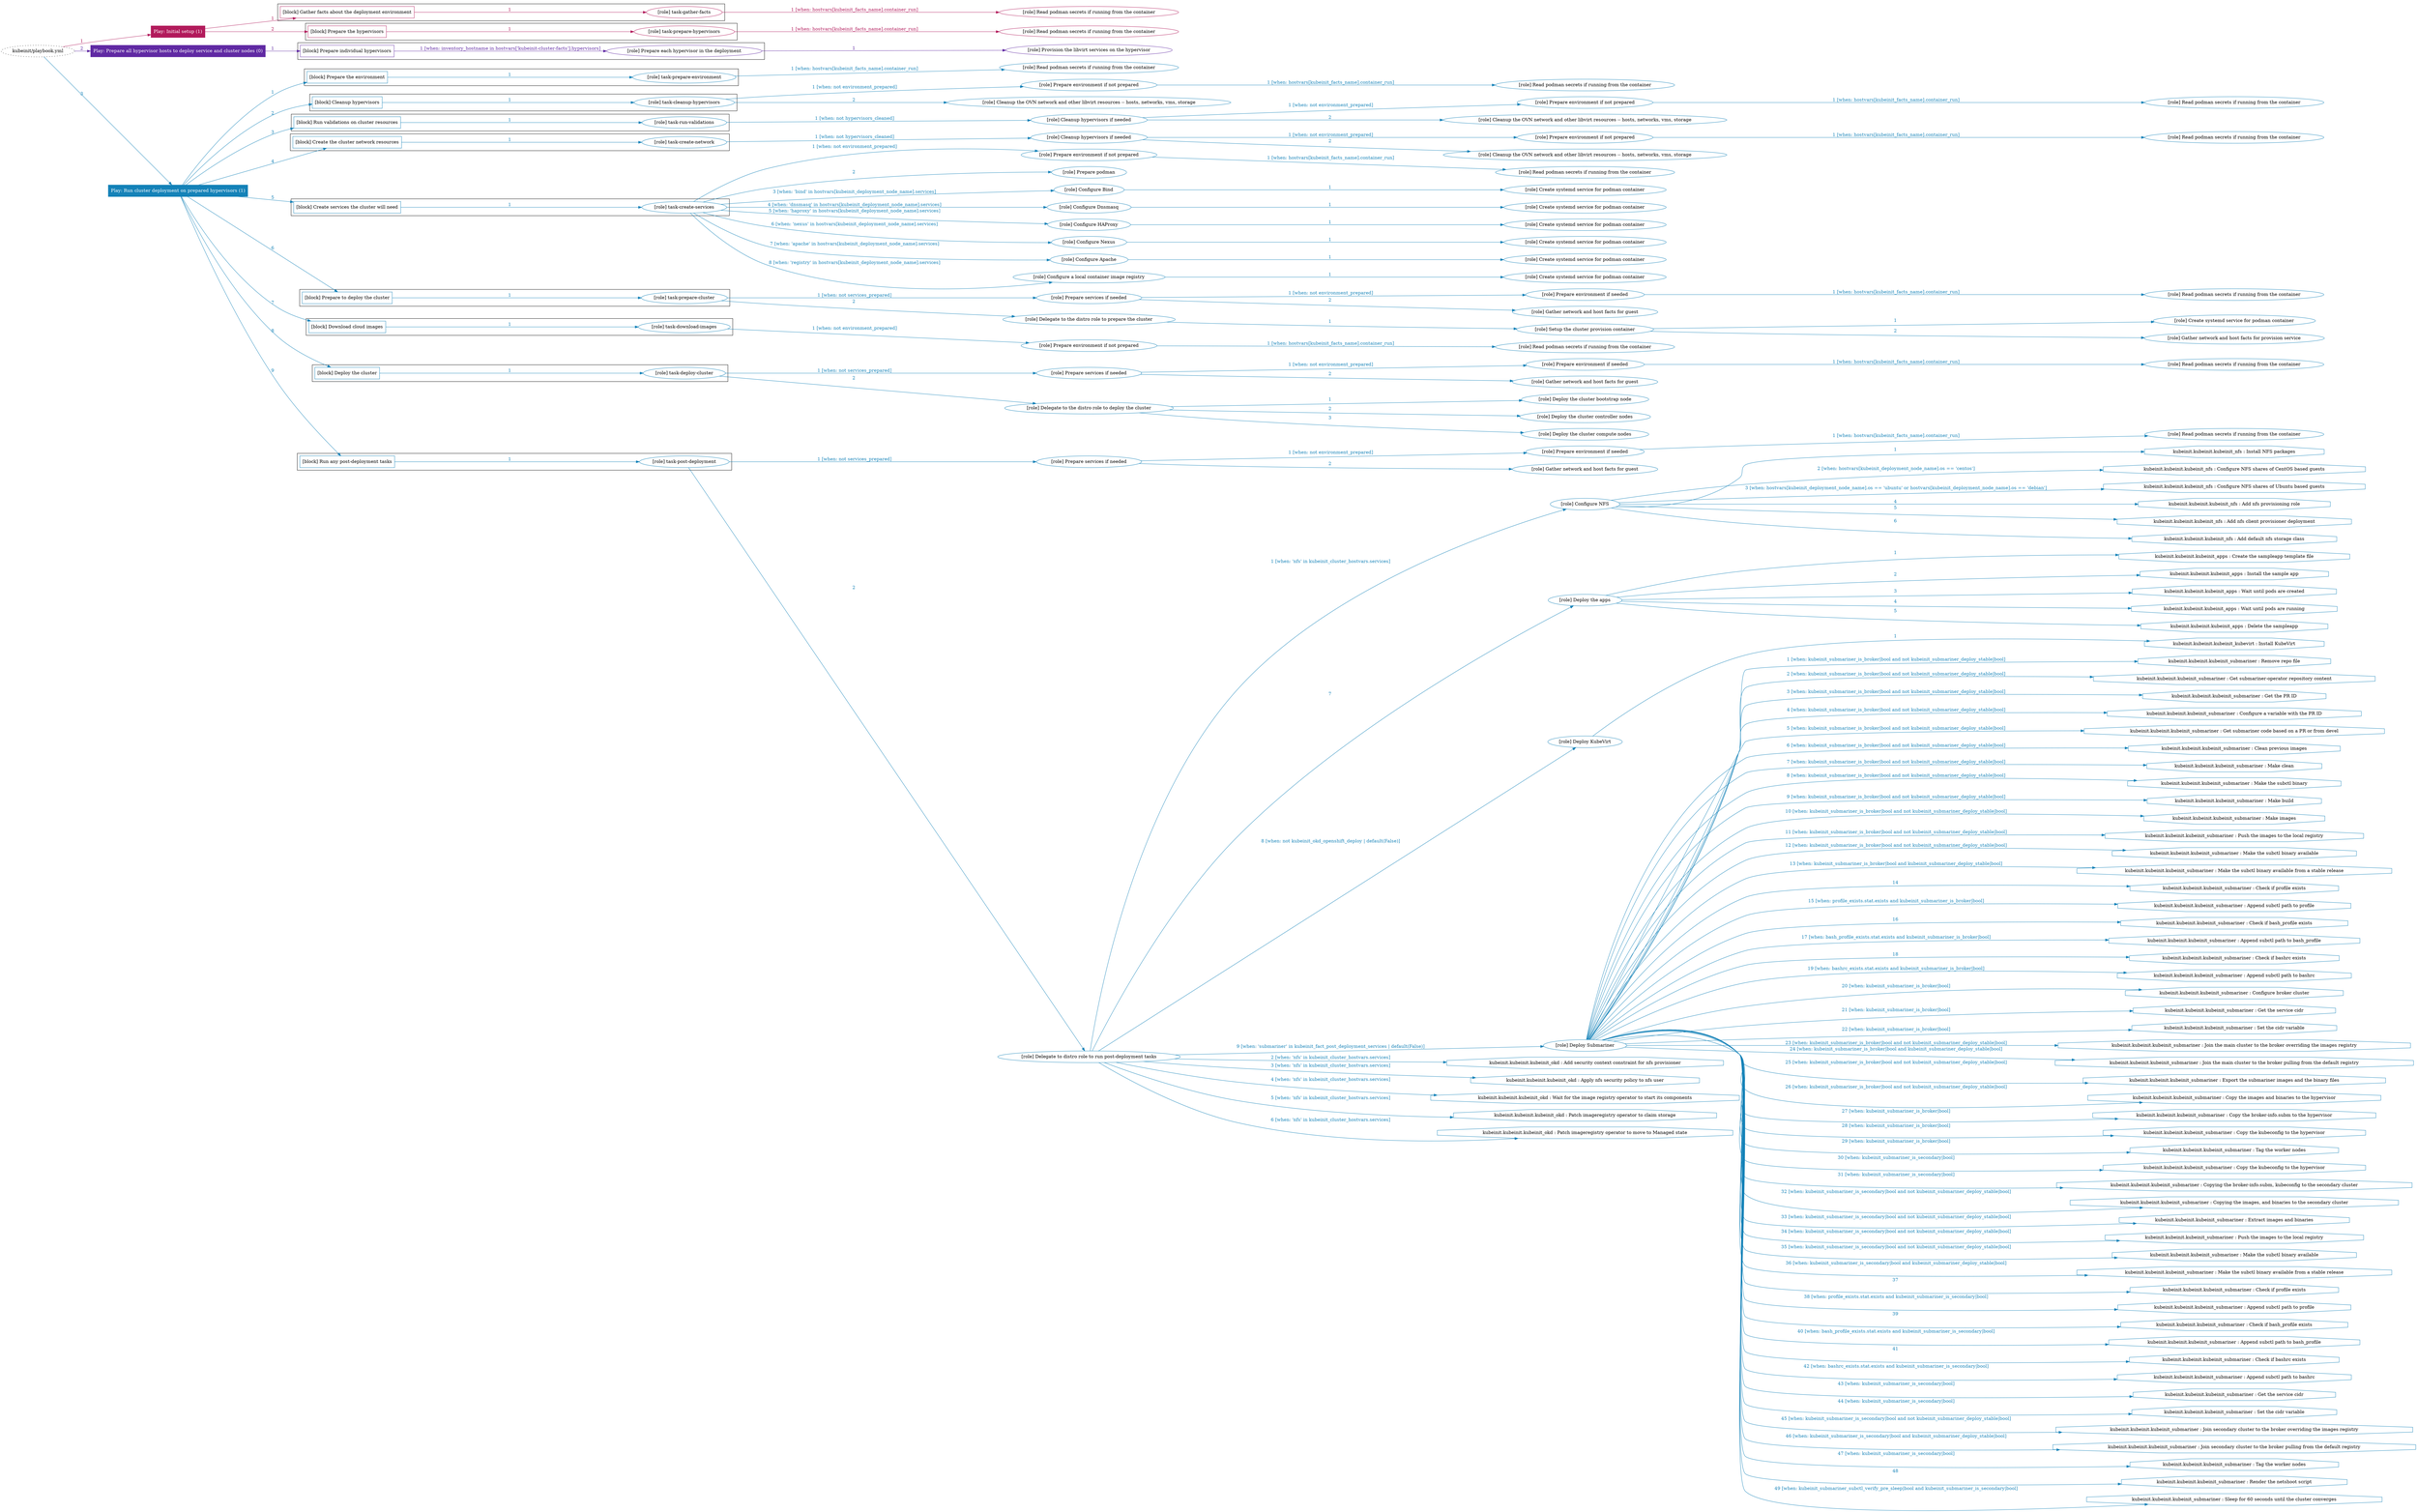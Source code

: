 digraph {
	graph [concentrate=true ordering=in rankdir=LR ratio=fill]
	edge [esep=5 sep=10]
	"kubeinit/playbook.yml" [id=root_node style=dotted]
	play_6acd4c2f [label="Play: Initial setup (1)" color="#b21a5b" fontcolor="#ffffff" id=play_6acd4c2f shape=box style=filled tooltip=localhost]
	"kubeinit/playbook.yml" -> play_6acd4c2f [label="1 " color="#b21a5b" fontcolor="#b21a5b" id=edge_332fa3fa labeltooltip="1 " tooltip="1 "]
	subgraph "Read podman secrets if running from the container" {
		role_29b5d62b [label="[role] Read podman secrets if running from the container" color="#b21a5b" id=role_29b5d62b tooltip="Read podman secrets if running from the container"]
	}
	subgraph "task-gather-facts" {
		role_e5f57117 [label="[role] task-gather-facts" color="#b21a5b" id=role_e5f57117 tooltip="task-gather-facts"]
		role_e5f57117 -> role_29b5d62b [label="1 [when: hostvars[kubeinit_facts_name].container_run]" color="#b21a5b" fontcolor="#b21a5b" id=edge_c0961891 labeltooltip="1 [when: hostvars[kubeinit_facts_name].container_run]" tooltip="1 [when: hostvars[kubeinit_facts_name].container_run]"]
	}
	subgraph "Read podman secrets if running from the container" {
		role_dcd072b0 [label="[role] Read podman secrets if running from the container" color="#b21a5b" id=role_dcd072b0 tooltip="Read podman secrets if running from the container"]
	}
	subgraph "task-prepare-hypervisors" {
		role_20ecd5fc [label="[role] task-prepare-hypervisors" color="#b21a5b" id=role_20ecd5fc tooltip="task-prepare-hypervisors"]
		role_20ecd5fc -> role_dcd072b0 [label="1 [when: hostvars[kubeinit_facts_name].container_run]" color="#b21a5b" fontcolor="#b21a5b" id=edge_781f6fe1 labeltooltip="1 [when: hostvars[kubeinit_facts_name].container_run]" tooltip="1 [when: hostvars[kubeinit_facts_name].container_run]"]
	}
	subgraph "Play: Initial setup (1)" {
		play_6acd4c2f -> block_38d5e3a2 [label=1 color="#b21a5b" fontcolor="#b21a5b" id=edge_fb046fca labeltooltip=1 tooltip=1]
		subgraph cluster_block_38d5e3a2 {
			block_38d5e3a2 [label="[block] Gather facts about the deployment environment" color="#b21a5b" id=block_38d5e3a2 labeltooltip="Gather facts about the deployment environment" shape=box tooltip="Gather facts about the deployment environment"]
			block_38d5e3a2 -> role_e5f57117 [label="1 " color="#b21a5b" fontcolor="#b21a5b" id=edge_a6a2895a labeltooltip="1 " tooltip="1 "]
		}
		play_6acd4c2f -> block_a8fda032 [label=2 color="#b21a5b" fontcolor="#b21a5b" id=edge_73347ed1 labeltooltip=2 tooltip=2]
		subgraph cluster_block_a8fda032 {
			block_a8fda032 [label="[block] Prepare the hypervisors" color="#b21a5b" id=block_a8fda032 labeltooltip="Prepare the hypervisors" shape=box tooltip="Prepare the hypervisors"]
			block_a8fda032 -> role_20ecd5fc [label="1 " color="#b21a5b" fontcolor="#b21a5b" id=edge_4d5b3ac2 labeltooltip="1 " tooltip="1 "]
		}
	}
	play_e0229aa3 [label="Play: Prepare all hypervisor hosts to deploy service and cluster nodes (0)" color="#6029a3" fontcolor="#ffffff" id=play_e0229aa3 shape=box style=filled tooltip="Play: Prepare all hypervisor hosts to deploy service and cluster nodes (0)"]
	"kubeinit/playbook.yml" -> play_e0229aa3 [label="2 " color="#6029a3" fontcolor="#6029a3" id=edge_c5d969ff labeltooltip="2 " tooltip="2 "]
	subgraph "Provision the libvirt services on the hypervisor" {
		role_cec8f049 [label="[role] Provision the libvirt services on the hypervisor" color="#6029a3" id=role_cec8f049 tooltip="Provision the libvirt services on the hypervisor"]
	}
	subgraph "Prepare each hypervisor in the deployment" {
		role_1d0ae38b [label="[role] Prepare each hypervisor in the deployment" color="#6029a3" id=role_1d0ae38b tooltip="Prepare each hypervisor in the deployment"]
		role_1d0ae38b -> role_cec8f049 [label="1 " color="#6029a3" fontcolor="#6029a3" id=edge_e8b05a55 labeltooltip="1 " tooltip="1 "]
	}
	subgraph "Play: Prepare all hypervisor hosts to deploy service and cluster nodes (0)" {
		play_e0229aa3 -> block_38860e14 [label=1 color="#6029a3" fontcolor="#6029a3" id=edge_ad0fc380 labeltooltip=1 tooltip=1]
		subgraph cluster_block_38860e14 {
			block_38860e14 [label="[block] Prepare individual hypervisors" color="#6029a3" id=block_38860e14 labeltooltip="Prepare individual hypervisors" shape=box tooltip="Prepare individual hypervisors"]
			block_38860e14 -> role_1d0ae38b [label="1 [when: inventory_hostname in hostvars['kubeinit-cluster-facts'].hypervisors]" color="#6029a3" fontcolor="#6029a3" id=edge_b354c0c8 labeltooltip="1 [when: inventory_hostname in hostvars['kubeinit-cluster-facts'].hypervisors]" tooltip="1 [when: inventory_hostname in hostvars['kubeinit-cluster-facts'].hypervisors]"]
		}
	}
	play_0c858d7d [label="Play: Run cluster deployment on prepared hypervisors (1)" color="#1482b8" fontcolor="#ffffff" id=play_0c858d7d shape=box style=filled tooltip=localhost]
	"kubeinit/playbook.yml" -> play_0c858d7d [label="3 " color="#1482b8" fontcolor="#1482b8" id=edge_7c5bd713 labeltooltip="3 " tooltip="3 "]
	subgraph "Read podman secrets if running from the container" {
		role_76e37478 [label="[role] Read podman secrets if running from the container" color="#1482b8" id=role_76e37478 tooltip="Read podman secrets if running from the container"]
	}
	subgraph "task-prepare-environment" {
		role_b879215e [label="[role] task-prepare-environment" color="#1482b8" id=role_b879215e tooltip="task-prepare-environment"]
		role_b879215e -> role_76e37478 [label="1 [when: hostvars[kubeinit_facts_name].container_run]" color="#1482b8" fontcolor="#1482b8" id=edge_6b7f017d labeltooltip="1 [when: hostvars[kubeinit_facts_name].container_run]" tooltip="1 [when: hostvars[kubeinit_facts_name].container_run]"]
	}
	subgraph "Read podman secrets if running from the container" {
		role_a238d142 [label="[role] Read podman secrets if running from the container" color="#1482b8" id=role_a238d142 tooltip="Read podman secrets if running from the container"]
	}
	subgraph "Prepare environment if not prepared" {
		role_042030a5 [label="[role] Prepare environment if not prepared" color="#1482b8" id=role_042030a5 tooltip="Prepare environment if not prepared"]
		role_042030a5 -> role_a238d142 [label="1 [when: hostvars[kubeinit_facts_name].container_run]" color="#1482b8" fontcolor="#1482b8" id=edge_e34f6c9a labeltooltip="1 [when: hostvars[kubeinit_facts_name].container_run]" tooltip="1 [when: hostvars[kubeinit_facts_name].container_run]"]
	}
	subgraph "Cleanup the OVN network and other libvirt resources -- hosts, networks, vms, storage" {
		role_b458d977 [label="[role] Cleanup the OVN network and other libvirt resources -- hosts, networks, vms, storage" color="#1482b8" id=role_b458d977 tooltip="Cleanup the OVN network and other libvirt resources -- hosts, networks, vms, storage"]
	}
	subgraph "task-cleanup-hypervisors" {
		role_173a6ba1 [label="[role] task-cleanup-hypervisors" color="#1482b8" id=role_173a6ba1 tooltip="task-cleanup-hypervisors"]
		role_173a6ba1 -> role_042030a5 [label="1 [when: not environment_prepared]" color="#1482b8" fontcolor="#1482b8" id=edge_3317cf8e labeltooltip="1 [when: not environment_prepared]" tooltip="1 [when: not environment_prepared]"]
		role_173a6ba1 -> role_b458d977 [label="2 " color="#1482b8" fontcolor="#1482b8" id=edge_cd1d8429 labeltooltip="2 " tooltip="2 "]
	}
	subgraph "Read podman secrets if running from the container" {
		role_5f04d6a3 [label="[role] Read podman secrets if running from the container" color="#1482b8" id=role_5f04d6a3 tooltip="Read podman secrets if running from the container"]
	}
	subgraph "Prepare environment if not prepared" {
		role_a4ef895c [label="[role] Prepare environment if not prepared" color="#1482b8" id=role_a4ef895c tooltip="Prepare environment if not prepared"]
		role_a4ef895c -> role_5f04d6a3 [label="1 [when: hostvars[kubeinit_facts_name].container_run]" color="#1482b8" fontcolor="#1482b8" id=edge_0db59d86 labeltooltip="1 [when: hostvars[kubeinit_facts_name].container_run]" tooltip="1 [when: hostvars[kubeinit_facts_name].container_run]"]
	}
	subgraph "Cleanup the OVN network and other libvirt resources -- hosts, networks, vms, storage" {
		role_787d12b8 [label="[role] Cleanup the OVN network and other libvirt resources -- hosts, networks, vms, storage" color="#1482b8" id=role_787d12b8 tooltip="Cleanup the OVN network and other libvirt resources -- hosts, networks, vms, storage"]
	}
	subgraph "Cleanup hypervisors if needed" {
		role_6d64a8a4 [label="[role] Cleanup hypervisors if needed" color="#1482b8" id=role_6d64a8a4 tooltip="Cleanup hypervisors if needed"]
		role_6d64a8a4 -> role_a4ef895c [label="1 [when: not environment_prepared]" color="#1482b8" fontcolor="#1482b8" id=edge_be77c943 labeltooltip="1 [when: not environment_prepared]" tooltip="1 [when: not environment_prepared]"]
		role_6d64a8a4 -> role_787d12b8 [label="2 " color="#1482b8" fontcolor="#1482b8" id=edge_ac202eec labeltooltip="2 " tooltip="2 "]
	}
	subgraph "task-run-validations" {
		role_527fa22d [label="[role] task-run-validations" color="#1482b8" id=role_527fa22d tooltip="task-run-validations"]
		role_527fa22d -> role_6d64a8a4 [label="1 [when: not hypervisors_cleaned]" color="#1482b8" fontcolor="#1482b8" id=edge_ba966b89 labeltooltip="1 [when: not hypervisors_cleaned]" tooltip="1 [when: not hypervisors_cleaned]"]
	}
	subgraph "Read podman secrets if running from the container" {
		role_b62b8868 [label="[role] Read podman secrets if running from the container" color="#1482b8" id=role_b62b8868 tooltip="Read podman secrets if running from the container"]
	}
	subgraph "Prepare environment if not prepared" {
		role_d65661e3 [label="[role] Prepare environment if not prepared" color="#1482b8" id=role_d65661e3 tooltip="Prepare environment if not prepared"]
		role_d65661e3 -> role_b62b8868 [label="1 [when: hostvars[kubeinit_facts_name].container_run]" color="#1482b8" fontcolor="#1482b8" id=edge_dce806f8 labeltooltip="1 [when: hostvars[kubeinit_facts_name].container_run]" tooltip="1 [when: hostvars[kubeinit_facts_name].container_run]"]
	}
	subgraph "Cleanup the OVN network and other libvirt resources -- hosts, networks, vms, storage" {
		role_fab54fd8 [label="[role] Cleanup the OVN network and other libvirt resources -- hosts, networks, vms, storage" color="#1482b8" id=role_fab54fd8 tooltip="Cleanup the OVN network and other libvirt resources -- hosts, networks, vms, storage"]
	}
	subgraph "Cleanup hypervisors if needed" {
		role_6a11a643 [label="[role] Cleanup hypervisors if needed" color="#1482b8" id=role_6a11a643 tooltip="Cleanup hypervisors if needed"]
		role_6a11a643 -> role_d65661e3 [label="1 [when: not environment_prepared]" color="#1482b8" fontcolor="#1482b8" id=edge_32a60977 labeltooltip="1 [when: not environment_prepared]" tooltip="1 [when: not environment_prepared]"]
		role_6a11a643 -> role_fab54fd8 [label="2 " color="#1482b8" fontcolor="#1482b8" id=edge_0cf44594 labeltooltip="2 " tooltip="2 "]
	}
	subgraph "task-create-network" {
		role_d535551d [label="[role] task-create-network" color="#1482b8" id=role_d535551d tooltip="task-create-network"]
		role_d535551d -> role_6a11a643 [label="1 [when: not hypervisors_cleaned]" color="#1482b8" fontcolor="#1482b8" id=edge_2e281f6b labeltooltip="1 [when: not hypervisors_cleaned]" tooltip="1 [when: not hypervisors_cleaned]"]
	}
	subgraph "Read podman secrets if running from the container" {
		role_391f291c [label="[role] Read podman secrets if running from the container" color="#1482b8" id=role_391f291c tooltip="Read podman secrets if running from the container"]
	}
	subgraph "Prepare environment if not prepared" {
		role_c46c0ce9 [label="[role] Prepare environment if not prepared" color="#1482b8" id=role_c46c0ce9 tooltip="Prepare environment if not prepared"]
		role_c46c0ce9 -> role_391f291c [label="1 [when: hostvars[kubeinit_facts_name].container_run]" color="#1482b8" fontcolor="#1482b8" id=edge_da7f604f labeltooltip="1 [when: hostvars[kubeinit_facts_name].container_run]" tooltip="1 [when: hostvars[kubeinit_facts_name].container_run]"]
	}
	subgraph "Prepare podman" {
		role_ee076d5e [label="[role] Prepare podman" color="#1482b8" id=role_ee076d5e tooltip="Prepare podman"]
	}
	subgraph "Create systemd service for podman container" {
		role_614725aa [label="[role] Create systemd service for podman container" color="#1482b8" id=role_614725aa tooltip="Create systemd service for podman container"]
	}
	subgraph "Configure Bind" {
		role_e7dffcdb [label="[role] Configure Bind" color="#1482b8" id=role_e7dffcdb tooltip="Configure Bind"]
		role_e7dffcdb -> role_614725aa [label="1 " color="#1482b8" fontcolor="#1482b8" id=edge_7551b804 labeltooltip="1 " tooltip="1 "]
	}
	subgraph "Create systemd service for podman container" {
		role_20c21cfd [label="[role] Create systemd service for podman container" color="#1482b8" id=role_20c21cfd tooltip="Create systemd service for podman container"]
	}
	subgraph "Configure Dnsmasq" {
		role_e40ea5c2 [label="[role] Configure Dnsmasq" color="#1482b8" id=role_e40ea5c2 tooltip="Configure Dnsmasq"]
		role_e40ea5c2 -> role_20c21cfd [label="1 " color="#1482b8" fontcolor="#1482b8" id=edge_1d6f7c1b labeltooltip="1 " tooltip="1 "]
	}
	subgraph "Create systemd service for podman container" {
		role_1706484c [label="[role] Create systemd service for podman container" color="#1482b8" id=role_1706484c tooltip="Create systemd service for podman container"]
	}
	subgraph "Configure HAProxy" {
		role_0ec41182 [label="[role] Configure HAProxy" color="#1482b8" id=role_0ec41182 tooltip="Configure HAProxy"]
		role_0ec41182 -> role_1706484c [label="1 " color="#1482b8" fontcolor="#1482b8" id=edge_4d661d42 labeltooltip="1 " tooltip="1 "]
	}
	subgraph "Create systemd service for podman container" {
		role_00fe2d02 [label="[role] Create systemd service for podman container" color="#1482b8" id=role_00fe2d02 tooltip="Create systemd service for podman container"]
	}
	subgraph "Configure Nexus" {
		role_d1ae5194 [label="[role] Configure Nexus" color="#1482b8" id=role_d1ae5194 tooltip="Configure Nexus"]
		role_d1ae5194 -> role_00fe2d02 [label="1 " color="#1482b8" fontcolor="#1482b8" id=edge_4ff52087 labeltooltip="1 " tooltip="1 "]
	}
	subgraph "Create systemd service for podman container" {
		role_d3997034 [label="[role] Create systemd service for podman container" color="#1482b8" id=role_d3997034 tooltip="Create systemd service for podman container"]
	}
	subgraph "Configure Apache" {
		role_f3671a94 [label="[role] Configure Apache" color="#1482b8" id=role_f3671a94 tooltip="Configure Apache"]
		role_f3671a94 -> role_d3997034 [label="1 " color="#1482b8" fontcolor="#1482b8" id=edge_f0517cc5 labeltooltip="1 " tooltip="1 "]
	}
	subgraph "Create systemd service for podman container" {
		role_8b4d801b [label="[role] Create systemd service for podman container" color="#1482b8" id=role_8b4d801b tooltip="Create systemd service for podman container"]
	}
	subgraph "Configure a local container image registry" {
		role_6715e19d [label="[role] Configure a local container image registry" color="#1482b8" id=role_6715e19d tooltip="Configure a local container image registry"]
		role_6715e19d -> role_8b4d801b [label="1 " color="#1482b8" fontcolor="#1482b8" id=edge_74a64c9f labeltooltip="1 " tooltip="1 "]
	}
	subgraph "task-create-services" {
		role_24aa21e8 [label="[role] task-create-services" color="#1482b8" id=role_24aa21e8 tooltip="task-create-services"]
		role_24aa21e8 -> role_c46c0ce9 [label="1 [when: not environment_prepared]" color="#1482b8" fontcolor="#1482b8" id=edge_7f1c64a2 labeltooltip="1 [when: not environment_prepared]" tooltip="1 [when: not environment_prepared]"]
		role_24aa21e8 -> role_ee076d5e [label="2 " color="#1482b8" fontcolor="#1482b8" id=edge_7110d464 labeltooltip="2 " tooltip="2 "]
		role_24aa21e8 -> role_e7dffcdb [label="3 [when: 'bind' in hostvars[kubeinit_deployment_node_name].services]" color="#1482b8" fontcolor="#1482b8" id=edge_472d8cfc labeltooltip="3 [when: 'bind' in hostvars[kubeinit_deployment_node_name].services]" tooltip="3 [when: 'bind' in hostvars[kubeinit_deployment_node_name].services]"]
		role_24aa21e8 -> role_e40ea5c2 [label="4 [when: 'dnsmasq' in hostvars[kubeinit_deployment_node_name].services]" color="#1482b8" fontcolor="#1482b8" id=edge_f7d5e80c labeltooltip="4 [when: 'dnsmasq' in hostvars[kubeinit_deployment_node_name].services]" tooltip="4 [when: 'dnsmasq' in hostvars[kubeinit_deployment_node_name].services]"]
		role_24aa21e8 -> role_0ec41182 [label="5 [when: 'haproxy' in hostvars[kubeinit_deployment_node_name].services]" color="#1482b8" fontcolor="#1482b8" id=edge_899297ce labeltooltip="5 [when: 'haproxy' in hostvars[kubeinit_deployment_node_name].services]" tooltip="5 [when: 'haproxy' in hostvars[kubeinit_deployment_node_name].services]"]
		role_24aa21e8 -> role_d1ae5194 [label="6 [when: 'nexus' in hostvars[kubeinit_deployment_node_name].services]" color="#1482b8" fontcolor="#1482b8" id=edge_21e456c6 labeltooltip="6 [when: 'nexus' in hostvars[kubeinit_deployment_node_name].services]" tooltip="6 [when: 'nexus' in hostvars[kubeinit_deployment_node_name].services]"]
		role_24aa21e8 -> role_f3671a94 [label="7 [when: 'apache' in hostvars[kubeinit_deployment_node_name].services]" color="#1482b8" fontcolor="#1482b8" id=edge_fad78f5b labeltooltip="7 [when: 'apache' in hostvars[kubeinit_deployment_node_name].services]" tooltip="7 [when: 'apache' in hostvars[kubeinit_deployment_node_name].services]"]
		role_24aa21e8 -> role_6715e19d [label="8 [when: 'registry' in hostvars[kubeinit_deployment_node_name].services]" color="#1482b8" fontcolor="#1482b8" id=edge_9f422877 labeltooltip="8 [when: 'registry' in hostvars[kubeinit_deployment_node_name].services]" tooltip="8 [when: 'registry' in hostvars[kubeinit_deployment_node_name].services]"]
	}
	subgraph "Read podman secrets if running from the container" {
		role_c24a3ff4 [label="[role] Read podman secrets if running from the container" color="#1482b8" id=role_c24a3ff4 tooltip="Read podman secrets if running from the container"]
	}
	subgraph "Prepare environment if needed" {
		role_a2977b26 [label="[role] Prepare environment if needed" color="#1482b8" id=role_a2977b26 tooltip="Prepare environment if needed"]
		role_a2977b26 -> role_c24a3ff4 [label="1 [when: hostvars[kubeinit_facts_name].container_run]" color="#1482b8" fontcolor="#1482b8" id=edge_fff4cb9d labeltooltip="1 [when: hostvars[kubeinit_facts_name].container_run]" tooltip="1 [when: hostvars[kubeinit_facts_name].container_run]"]
	}
	subgraph "Gather network and host facts for guest" {
		role_5e5f5cd8 [label="[role] Gather network and host facts for guest" color="#1482b8" id=role_5e5f5cd8 tooltip="Gather network and host facts for guest"]
	}
	subgraph "Prepare services if needed" {
		role_53d52fca [label="[role] Prepare services if needed" color="#1482b8" id=role_53d52fca tooltip="Prepare services if needed"]
		role_53d52fca -> role_a2977b26 [label="1 [when: not environment_prepared]" color="#1482b8" fontcolor="#1482b8" id=edge_afbb30e0 labeltooltip="1 [when: not environment_prepared]" tooltip="1 [when: not environment_prepared]"]
		role_53d52fca -> role_5e5f5cd8 [label="2 " color="#1482b8" fontcolor="#1482b8" id=edge_1aa5da47 labeltooltip="2 " tooltip="2 "]
	}
	subgraph "Create systemd service for podman container" {
		role_ab69e28e [label="[role] Create systemd service for podman container" color="#1482b8" id=role_ab69e28e tooltip="Create systemd service for podman container"]
	}
	subgraph "Gather network and host facts for provision service" {
		role_ce41eb65 [label="[role] Gather network and host facts for provision service" color="#1482b8" id=role_ce41eb65 tooltip="Gather network and host facts for provision service"]
	}
	subgraph "Setup the cluster provision container" {
		role_74fb44f2 [label="[role] Setup the cluster provision container" color="#1482b8" id=role_74fb44f2 tooltip="Setup the cluster provision container"]
		role_74fb44f2 -> role_ab69e28e [label="1 " color="#1482b8" fontcolor="#1482b8" id=edge_8c7837b5 labeltooltip="1 " tooltip="1 "]
		role_74fb44f2 -> role_ce41eb65 [label="2 " color="#1482b8" fontcolor="#1482b8" id=edge_7cae4716 labeltooltip="2 " tooltip="2 "]
	}
	subgraph "Delegate to the distro role to prepare the cluster" {
		role_beb96995 [label="[role] Delegate to the distro role to prepare the cluster" color="#1482b8" id=role_beb96995 tooltip="Delegate to the distro role to prepare the cluster"]
		role_beb96995 -> role_74fb44f2 [label="1 " color="#1482b8" fontcolor="#1482b8" id=edge_33f252ba labeltooltip="1 " tooltip="1 "]
	}
	subgraph "task-prepare-cluster" {
		role_4a76a9b4 [label="[role] task-prepare-cluster" color="#1482b8" id=role_4a76a9b4 tooltip="task-prepare-cluster"]
		role_4a76a9b4 -> role_53d52fca [label="1 [when: not services_prepared]" color="#1482b8" fontcolor="#1482b8" id=edge_490120b6 labeltooltip="1 [when: not services_prepared]" tooltip="1 [when: not services_prepared]"]
		role_4a76a9b4 -> role_beb96995 [label="2 " color="#1482b8" fontcolor="#1482b8" id=edge_3732f437 labeltooltip="2 " tooltip="2 "]
	}
	subgraph "Read podman secrets if running from the container" {
		role_6a277f14 [label="[role] Read podman secrets if running from the container" color="#1482b8" id=role_6a277f14 tooltip="Read podman secrets if running from the container"]
	}
	subgraph "Prepare environment if not prepared" {
		role_a0d4dccf [label="[role] Prepare environment if not prepared" color="#1482b8" id=role_a0d4dccf tooltip="Prepare environment if not prepared"]
		role_a0d4dccf -> role_6a277f14 [label="1 [when: hostvars[kubeinit_facts_name].container_run]" color="#1482b8" fontcolor="#1482b8" id=edge_4c470c5a labeltooltip="1 [when: hostvars[kubeinit_facts_name].container_run]" tooltip="1 [when: hostvars[kubeinit_facts_name].container_run]"]
	}
	subgraph "task-download-images" {
		role_98371b80 [label="[role] task-download-images" color="#1482b8" id=role_98371b80 tooltip="task-download-images"]
		role_98371b80 -> role_a0d4dccf [label="1 [when: not environment_prepared]" color="#1482b8" fontcolor="#1482b8" id=edge_2cc6467b labeltooltip="1 [when: not environment_prepared]" tooltip="1 [when: not environment_prepared]"]
	}
	subgraph "Read podman secrets if running from the container" {
		role_0c2f8476 [label="[role] Read podman secrets if running from the container" color="#1482b8" id=role_0c2f8476 tooltip="Read podman secrets if running from the container"]
	}
	subgraph "Prepare environment if needed" {
		role_c8d90f65 [label="[role] Prepare environment if needed" color="#1482b8" id=role_c8d90f65 tooltip="Prepare environment if needed"]
		role_c8d90f65 -> role_0c2f8476 [label="1 [when: hostvars[kubeinit_facts_name].container_run]" color="#1482b8" fontcolor="#1482b8" id=edge_e34261d5 labeltooltip="1 [when: hostvars[kubeinit_facts_name].container_run]" tooltip="1 [when: hostvars[kubeinit_facts_name].container_run]"]
	}
	subgraph "Gather network and host facts for guest" {
		role_b4a050ea [label="[role] Gather network and host facts for guest" color="#1482b8" id=role_b4a050ea tooltip="Gather network and host facts for guest"]
	}
	subgraph "Prepare services if needed" {
		role_0fcc788c [label="[role] Prepare services if needed" color="#1482b8" id=role_0fcc788c tooltip="Prepare services if needed"]
		role_0fcc788c -> role_c8d90f65 [label="1 [when: not environment_prepared]" color="#1482b8" fontcolor="#1482b8" id=edge_b57df6ad labeltooltip="1 [when: not environment_prepared]" tooltip="1 [when: not environment_prepared]"]
		role_0fcc788c -> role_b4a050ea [label="2 " color="#1482b8" fontcolor="#1482b8" id=edge_df0e3225 labeltooltip="2 " tooltip="2 "]
	}
	subgraph "Deploy the cluster bootstrap node" {
		role_7739637e [label="[role] Deploy the cluster bootstrap node" color="#1482b8" id=role_7739637e tooltip="Deploy the cluster bootstrap node"]
	}
	subgraph "Deploy the cluster controller nodes" {
		role_7767545b [label="[role] Deploy the cluster controller nodes" color="#1482b8" id=role_7767545b tooltip="Deploy the cluster controller nodes"]
	}
	subgraph "Deploy the cluster compute nodes" {
		role_1c16f415 [label="[role] Deploy the cluster compute nodes" color="#1482b8" id=role_1c16f415 tooltip="Deploy the cluster compute nodes"]
	}
	subgraph "Delegate to the distro role to deploy the cluster" {
		role_62d27316 [label="[role] Delegate to the distro role to deploy the cluster" color="#1482b8" id=role_62d27316 tooltip="Delegate to the distro role to deploy the cluster"]
		role_62d27316 -> role_7739637e [label="1 " color="#1482b8" fontcolor="#1482b8" id=edge_670439b4 labeltooltip="1 " tooltip="1 "]
		role_62d27316 -> role_7767545b [label="2 " color="#1482b8" fontcolor="#1482b8" id=edge_5aaebba8 labeltooltip="2 " tooltip="2 "]
		role_62d27316 -> role_1c16f415 [label="3 " color="#1482b8" fontcolor="#1482b8" id=edge_7e8fc6e3 labeltooltip="3 " tooltip="3 "]
	}
	subgraph "task-deploy-cluster" {
		role_97c26f51 [label="[role] task-deploy-cluster" color="#1482b8" id=role_97c26f51 tooltip="task-deploy-cluster"]
		role_97c26f51 -> role_0fcc788c [label="1 [when: not services_prepared]" color="#1482b8" fontcolor="#1482b8" id=edge_9162e307 labeltooltip="1 [when: not services_prepared]" tooltip="1 [when: not services_prepared]"]
		role_97c26f51 -> role_62d27316 [label="2 " color="#1482b8" fontcolor="#1482b8" id=edge_d972898e labeltooltip="2 " tooltip="2 "]
	}
	subgraph "Read podman secrets if running from the container" {
		role_b0bae0af [label="[role] Read podman secrets if running from the container" color="#1482b8" id=role_b0bae0af tooltip="Read podman secrets if running from the container"]
	}
	subgraph "Prepare environment if needed" {
		role_b4ac1ce6 [label="[role] Prepare environment if needed" color="#1482b8" id=role_b4ac1ce6 tooltip="Prepare environment if needed"]
		role_b4ac1ce6 -> role_b0bae0af [label="1 [when: hostvars[kubeinit_facts_name].container_run]" color="#1482b8" fontcolor="#1482b8" id=edge_19b57aac labeltooltip="1 [when: hostvars[kubeinit_facts_name].container_run]" tooltip="1 [when: hostvars[kubeinit_facts_name].container_run]"]
	}
	subgraph "Gather network and host facts for guest" {
		role_e23a45cb [label="[role] Gather network and host facts for guest" color="#1482b8" id=role_e23a45cb tooltip="Gather network and host facts for guest"]
	}
	subgraph "Prepare services if needed" {
		role_cf24bdcd [label="[role] Prepare services if needed" color="#1482b8" id=role_cf24bdcd tooltip="Prepare services if needed"]
		role_cf24bdcd -> role_b4ac1ce6 [label="1 [when: not environment_prepared]" color="#1482b8" fontcolor="#1482b8" id=edge_7edffbfd labeltooltip="1 [when: not environment_prepared]" tooltip="1 [when: not environment_prepared]"]
		role_cf24bdcd -> role_e23a45cb [label="2 " color="#1482b8" fontcolor="#1482b8" id=edge_b04eab8e labeltooltip="2 " tooltip="2 "]
	}
	subgraph "Configure NFS" {
		role_b8aab602 [label="[role] Configure NFS" color="#1482b8" id=role_b8aab602 tooltip="Configure NFS"]
		task_f1f662fa [label="kubeinit.kubeinit.kubeinit_nfs : Install NFS packages" color="#1482b8" id=task_f1f662fa shape=octagon tooltip="kubeinit.kubeinit.kubeinit_nfs : Install NFS packages"]
		role_b8aab602 -> task_f1f662fa [label="1 " color="#1482b8" fontcolor="#1482b8" id=edge_e567f41a labeltooltip="1 " tooltip="1 "]
		task_5859bc39 [label="kubeinit.kubeinit.kubeinit_nfs : Configure NFS shares of CentOS based guests" color="#1482b8" id=task_5859bc39 shape=octagon tooltip="kubeinit.kubeinit.kubeinit_nfs : Configure NFS shares of CentOS based guests"]
		role_b8aab602 -> task_5859bc39 [label="2 [when: hostvars[kubeinit_deployment_node_name].os == 'centos']" color="#1482b8" fontcolor="#1482b8" id=edge_84d31dca labeltooltip="2 [when: hostvars[kubeinit_deployment_node_name].os == 'centos']" tooltip="2 [when: hostvars[kubeinit_deployment_node_name].os == 'centos']"]
		task_e6f68967 [label="kubeinit.kubeinit.kubeinit_nfs : Configure NFS shares of Ubuntu based guests" color="#1482b8" id=task_e6f68967 shape=octagon tooltip="kubeinit.kubeinit.kubeinit_nfs : Configure NFS shares of Ubuntu based guests"]
		role_b8aab602 -> task_e6f68967 [label="3 [when: hostvars[kubeinit_deployment_node_name].os == 'ubuntu' or hostvars[kubeinit_deployment_node_name].os == 'debian']" color="#1482b8" fontcolor="#1482b8" id=edge_07daa2c2 labeltooltip="3 [when: hostvars[kubeinit_deployment_node_name].os == 'ubuntu' or hostvars[kubeinit_deployment_node_name].os == 'debian']" tooltip="3 [when: hostvars[kubeinit_deployment_node_name].os == 'ubuntu' or hostvars[kubeinit_deployment_node_name].os == 'debian']"]
		task_bf211ef0 [label="kubeinit.kubeinit.kubeinit_nfs : Add nfs provisioning role" color="#1482b8" id=task_bf211ef0 shape=octagon tooltip="kubeinit.kubeinit.kubeinit_nfs : Add nfs provisioning role"]
		role_b8aab602 -> task_bf211ef0 [label="4 " color="#1482b8" fontcolor="#1482b8" id=edge_7ea02feb labeltooltip="4 " tooltip="4 "]
		task_4a71e4c4 [label="kubeinit.kubeinit.kubeinit_nfs : Add nfs client provisioner deployment" color="#1482b8" id=task_4a71e4c4 shape=octagon tooltip="kubeinit.kubeinit.kubeinit_nfs : Add nfs client provisioner deployment"]
		role_b8aab602 -> task_4a71e4c4 [label="5 " color="#1482b8" fontcolor="#1482b8" id=edge_be2f7720 labeltooltip="5 " tooltip="5 "]
		task_3b01e397 [label="kubeinit.kubeinit.kubeinit_nfs : Add default nfs storage class" color="#1482b8" id=task_3b01e397 shape=octagon tooltip="kubeinit.kubeinit.kubeinit_nfs : Add default nfs storage class"]
		role_b8aab602 -> task_3b01e397 [label="6 " color="#1482b8" fontcolor="#1482b8" id=edge_152cef0b labeltooltip="6 " tooltip="6 "]
	}
	subgraph "Deploy the apps" {
		role_5701d409 [label="[role] Deploy the apps" color="#1482b8" id=role_5701d409 tooltip="Deploy the apps"]
		task_3221e10c [label="kubeinit.kubeinit.kubeinit_apps : Create the sampleapp template file" color="#1482b8" id=task_3221e10c shape=octagon tooltip="kubeinit.kubeinit.kubeinit_apps : Create the sampleapp template file"]
		role_5701d409 -> task_3221e10c [label="1 " color="#1482b8" fontcolor="#1482b8" id=edge_fdbec2d4 labeltooltip="1 " tooltip="1 "]
		task_a4d6c423 [label="kubeinit.kubeinit.kubeinit_apps : Install the sample app" color="#1482b8" id=task_a4d6c423 shape=octagon tooltip="kubeinit.kubeinit.kubeinit_apps : Install the sample app"]
		role_5701d409 -> task_a4d6c423 [label="2 " color="#1482b8" fontcolor="#1482b8" id=edge_eee6a7f9 labeltooltip="2 " tooltip="2 "]
		task_25be63eb [label="kubeinit.kubeinit.kubeinit_apps : Wait until pods are created" color="#1482b8" id=task_25be63eb shape=octagon tooltip="kubeinit.kubeinit.kubeinit_apps : Wait until pods are created"]
		role_5701d409 -> task_25be63eb [label="3 " color="#1482b8" fontcolor="#1482b8" id=edge_bb223539 labeltooltip="3 " tooltip="3 "]
		task_182de4e9 [label="kubeinit.kubeinit.kubeinit_apps : Wait until pods are running" color="#1482b8" id=task_182de4e9 shape=octagon tooltip="kubeinit.kubeinit.kubeinit_apps : Wait until pods are running"]
		role_5701d409 -> task_182de4e9 [label="4 " color="#1482b8" fontcolor="#1482b8" id=edge_cd4e17af labeltooltip="4 " tooltip="4 "]
		task_eff4372a [label="kubeinit.kubeinit.kubeinit_apps : Delete the sampleapp" color="#1482b8" id=task_eff4372a shape=octagon tooltip="kubeinit.kubeinit.kubeinit_apps : Delete the sampleapp"]
		role_5701d409 -> task_eff4372a [label="5 " color="#1482b8" fontcolor="#1482b8" id=edge_2772f551 labeltooltip="5 " tooltip="5 "]
	}
	subgraph "Deploy KubeVirt" {
		role_7252948d [label="[role] Deploy KubeVirt" color="#1482b8" id=role_7252948d tooltip="Deploy KubeVirt"]
		task_1ebbb7cb [label="kubeinit.kubeinit.kubeinit_kubevirt : Install KubeVirt" color="#1482b8" id=task_1ebbb7cb shape=octagon tooltip="kubeinit.kubeinit.kubeinit_kubevirt : Install KubeVirt"]
		role_7252948d -> task_1ebbb7cb [label="1 " color="#1482b8" fontcolor="#1482b8" id=edge_add3c1ba labeltooltip="1 " tooltip="1 "]
	}
	subgraph "Deploy Submariner" {
		role_a5584ce6 [label="[role] Deploy Submariner" color="#1482b8" id=role_a5584ce6 tooltip="Deploy Submariner"]
		task_a89f139b [label="kubeinit.kubeinit.kubeinit_submariner : Remove repo file" color="#1482b8" id=task_a89f139b shape=octagon tooltip="kubeinit.kubeinit.kubeinit_submariner : Remove repo file"]
		role_a5584ce6 -> task_a89f139b [label="1 [when: kubeinit_submariner_is_broker|bool and not kubeinit_submariner_deploy_stable|bool]" color="#1482b8" fontcolor="#1482b8" id=edge_cd8a738c labeltooltip="1 [when: kubeinit_submariner_is_broker|bool and not kubeinit_submariner_deploy_stable|bool]" tooltip="1 [when: kubeinit_submariner_is_broker|bool and not kubeinit_submariner_deploy_stable|bool]"]
		task_8a7100f3 [label="kubeinit.kubeinit.kubeinit_submariner : Get submariner-operator repository content" color="#1482b8" id=task_8a7100f3 shape=octagon tooltip="kubeinit.kubeinit.kubeinit_submariner : Get submariner-operator repository content"]
		role_a5584ce6 -> task_8a7100f3 [label="2 [when: kubeinit_submariner_is_broker|bool and not kubeinit_submariner_deploy_stable|bool]" color="#1482b8" fontcolor="#1482b8" id=edge_4212f8b0 labeltooltip="2 [when: kubeinit_submariner_is_broker|bool and not kubeinit_submariner_deploy_stable|bool]" tooltip="2 [when: kubeinit_submariner_is_broker|bool and not kubeinit_submariner_deploy_stable|bool]"]
		task_8ca23797 [label="kubeinit.kubeinit.kubeinit_submariner : Get the PR ID" color="#1482b8" id=task_8ca23797 shape=octagon tooltip="kubeinit.kubeinit.kubeinit_submariner : Get the PR ID"]
		role_a5584ce6 -> task_8ca23797 [label="3 [when: kubeinit_submariner_is_broker|bool and not kubeinit_submariner_deploy_stable|bool]" color="#1482b8" fontcolor="#1482b8" id=edge_2ab7121f labeltooltip="3 [when: kubeinit_submariner_is_broker|bool and not kubeinit_submariner_deploy_stable|bool]" tooltip="3 [when: kubeinit_submariner_is_broker|bool and not kubeinit_submariner_deploy_stable|bool]"]
		task_71addf05 [label="kubeinit.kubeinit.kubeinit_submariner : Configure a variable with the PR ID" color="#1482b8" id=task_71addf05 shape=octagon tooltip="kubeinit.kubeinit.kubeinit_submariner : Configure a variable with the PR ID"]
		role_a5584ce6 -> task_71addf05 [label="4 [when: kubeinit_submariner_is_broker|bool and not kubeinit_submariner_deploy_stable|bool]" color="#1482b8" fontcolor="#1482b8" id=edge_2a02abcd labeltooltip="4 [when: kubeinit_submariner_is_broker|bool and not kubeinit_submariner_deploy_stable|bool]" tooltip="4 [when: kubeinit_submariner_is_broker|bool and not kubeinit_submariner_deploy_stable|bool]"]
		task_7083546d [label="kubeinit.kubeinit.kubeinit_submariner : Get submariner code based on a PR or from devel" color="#1482b8" id=task_7083546d shape=octagon tooltip="kubeinit.kubeinit.kubeinit_submariner : Get submariner code based on a PR or from devel"]
		role_a5584ce6 -> task_7083546d [label="5 [when: kubeinit_submariner_is_broker|bool and not kubeinit_submariner_deploy_stable|bool]" color="#1482b8" fontcolor="#1482b8" id=edge_8b16373c labeltooltip="5 [when: kubeinit_submariner_is_broker|bool and not kubeinit_submariner_deploy_stable|bool]" tooltip="5 [when: kubeinit_submariner_is_broker|bool and not kubeinit_submariner_deploy_stable|bool]"]
		task_dec2c21f [label="kubeinit.kubeinit.kubeinit_submariner : Clean previous images" color="#1482b8" id=task_dec2c21f shape=octagon tooltip="kubeinit.kubeinit.kubeinit_submariner : Clean previous images"]
		role_a5584ce6 -> task_dec2c21f [label="6 [when: kubeinit_submariner_is_broker|bool and not kubeinit_submariner_deploy_stable|bool]" color="#1482b8" fontcolor="#1482b8" id=edge_1c3f1d7b labeltooltip="6 [when: kubeinit_submariner_is_broker|bool and not kubeinit_submariner_deploy_stable|bool]" tooltip="6 [when: kubeinit_submariner_is_broker|bool and not kubeinit_submariner_deploy_stable|bool]"]
		task_9ba00aa9 [label="kubeinit.kubeinit.kubeinit_submariner : Make clean" color="#1482b8" id=task_9ba00aa9 shape=octagon tooltip="kubeinit.kubeinit.kubeinit_submariner : Make clean"]
		role_a5584ce6 -> task_9ba00aa9 [label="7 [when: kubeinit_submariner_is_broker|bool and not kubeinit_submariner_deploy_stable|bool]" color="#1482b8" fontcolor="#1482b8" id=edge_2989bcde labeltooltip="7 [when: kubeinit_submariner_is_broker|bool and not kubeinit_submariner_deploy_stable|bool]" tooltip="7 [when: kubeinit_submariner_is_broker|bool and not kubeinit_submariner_deploy_stable|bool]"]
		task_41854f12 [label="kubeinit.kubeinit.kubeinit_submariner : Make the subctl binary" color="#1482b8" id=task_41854f12 shape=octagon tooltip="kubeinit.kubeinit.kubeinit_submariner : Make the subctl binary"]
		role_a5584ce6 -> task_41854f12 [label="8 [when: kubeinit_submariner_is_broker|bool and not kubeinit_submariner_deploy_stable|bool]" color="#1482b8" fontcolor="#1482b8" id=edge_d00eb894 labeltooltip="8 [when: kubeinit_submariner_is_broker|bool and not kubeinit_submariner_deploy_stable|bool]" tooltip="8 [when: kubeinit_submariner_is_broker|bool and not kubeinit_submariner_deploy_stable|bool]"]
		task_1f6598f2 [label="kubeinit.kubeinit.kubeinit_submariner : Make build" color="#1482b8" id=task_1f6598f2 shape=octagon tooltip="kubeinit.kubeinit.kubeinit_submariner : Make build"]
		role_a5584ce6 -> task_1f6598f2 [label="9 [when: kubeinit_submariner_is_broker|bool and not kubeinit_submariner_deploy_stable|bool]" color="#1482b8" fontcolor="#1482b8" id=edge_e5d389e4 labeltooltip="9 [when: kubeinit_submariner_is_broker|bool and not kubeinit_submariner_deploy_stable|bool]" tooltip="9 [when: kubeinit_submariner_is_broker|bool and not kubeinit_submariner_deploy_stable|bool]"]
		task_33de0349 [label="kubeinit.kubeinit.kubeinit_submariner : Make images" color="#1482b8" id=task_33de0349 shape=octagon tooltip="kubeinit.kubeinit.kubeinit_submariner : Make images"]
		role_a5584ce6 -> task_33de0349 [label="10 [when: kubeinit_submariner_is_broker|bool and not kubeinit_submariner_deploy_stable|bool]" color="#1482b8" fontcolor="#1482b8" id=edge_124fc732 labeltooltip="10 [when: kubeinit_submariner_is_broker|bool and not kubeinit_submariner_deploy_stable|bool]" tooltip="10 [when: kubeinit_submariner_is_broker|bool and not kubeinit_submariner_deploy_stable|bool]"]
		task_45ce2f2e [label="kubeinit.kubeinit.kubeinit_submariner : Push the images to the local registry" color="#1482b8" id=task_45ce2f2e shape=octagon tooltip="kubeinit.kubeinit.kubeinit_submariner : Push the images to the local registry"]
		role_a5584ce6 -> task_45ce2f2e [label="11 [when: kubeinit_submariner_is_broker|bool and not kubeinit_submariner_deploy_stable|bool]" color="#1482b8" fontcolor="#1482b8" id=edge_32bc10b2 labeltooltip="11 [when: kubeinit_submariner_is_broker|bool and not kubeinit_submariner_deploy_stable|bool]" tooltip="11 [when: kubeinit_submariner_is_broker|bool and not kubeinit_submariner_deploy_stable|bool]"]
		task_9cb7d403 [label="kubeinit.kubeinit.kubeinit_submariner : Make the subctl binary available" color="#1482b8" id=task_9cb7d403 shape=octagon tooltip="kubeinit.kubeinit.kubeinit_submariner : Make the subctl binary available"]
		role_a5584ce6 -> task_9cb7d403 [label="12 [when: kubeinit_submariner_is_broker|bool and not kubeinit_submariner_deploy_stable|bool]" color="#1482b8" fontcolor="#1482b8" id=edge_3be25183 labeltooltip="12 [when: kubeinit_submariner_is_broker|bool and not kubeinit_submariner_deploy_stable|bool]" tooltip="12 [when: kubeinit_submariner_is_broker|bool and not kubeinit_submariner_deploy_stable|bool]"]
		task_73c3fc30 [label="kubeinit.kubeinit.kubeinit_submariner : Make the subctl binary available from a stable release" color="#1482b8" id=task_73c3fc30 shape=octagon tooltip="kubeinit.kubeinit.kubeinit_submariner : Make the subctl binary available from a stable release"]
		role_a5584ce6 -> task_73c3fc30 [label="13 [when: kubeinit_submariner_is_broker|bool and kubeinit_submariner_deploy_stable|bool]" color="#1482b8" fontcolor="#1482b8" id=edge_1ca8b126 labeltooltip="13 [when: kubeinit_submariner_is_broker|bool and kubeinit_submariner_deploy_stable|bool]" tooltip="13 [when: kubeinit_submariner_is_broker|bool and kubeinit_submariner_deploy_stable|bool]"]
		task_78b2ee47 [label="kubeinit.kubeinit.kubeinit_submariner : Check if profile exists" color="#1482b8" id=task_78b2ee47 shape=octagon tooltip="kubeinit.kubeinit.kubeinit_submariner : Check if profile exists"]
		role_a5584ce6 -> task_78b2ee47 [label="14 " color="#1482b8" fontcolor="#1482b8" id=edge_6352781a labeltooltip="14 " tooltip="14 "]
		task_b99a771d [label="kubeinit.kubeinit.kubeinit_submariner : Append subctl path to profile" color="#1482b8" id=task_b99a771d shape=octagon tooltip="kubeinit.kubeinit.kubeinit_submariner : Append subctl path to profile"]
		role_a5584ce6 -> task_b99a771d [label="15 [when: profile_exists.stat.exists and kubeinit_submariner_is_broker|bool]" color="#1482b8" fontcolor="#1482b8" id=edge_4312da8e labeltooltip="15 [when: profile_exists.stat.exists and kubeinit_submariner_is_broker|bool]" tooltip="15 [when: profile_exists.stat.exists and kubeinit_submariner_is_broker|bool]"]
		task_6c45d438 [label="kubeinit.kubeinit.kubeinit_submariner : Check if bash_profile exists" color="#1482b8" id=task_6c45d438 shape=octagon tooltip="kubeinit.kubeinit.kubeinit_submariner : Check if bash_profile exists"]
		role_a5584ce6 -> task_6c45d438 [label="16 " color="#1482b8" fontcolor="#1482b8" id=edge_cfcc86af labeltooltip="16 " tooltip="16 "]
		task_0cc20324 [label="kubeinit.kubeinit.kubeinit_submariner : Append subctl path to bash_profile" color="#1482b8" id=task_0cc20324 shape=octagon tooltip="kubeinit.kubeinit.kubeinit_submariner : Append subctl path to bash_profile"]
		role_a5584ce6 -> task_0cc20324 [label="17 [when: bash_profile_exists.stat.exists and kubeinit_submariner_is_broker|bool]" color="#1482b8" fontcolor="#1482b8" id=edge_550abe2d labeltooltip="17 [when: bash_profile_exists.stat.exists and kubeinit_submariner_is_broker|bool]" tooltip="17 [when: bash_profile_exists.stat.exists and kubeinit_submariner_is_broker|bool]"]
		task_2c227da7 [label="kubeinit.kubeinit.kubeinit_submariner : Check if bashrc exists" color="#1482b8" id=task_2c227da7 shape=octagon tooltip="kubeinit.kubeinit.kubeinit_submariner : Check if bashrc exists"]
		role_a5584ce6 -> task_2c227da7 [label="18 " color="#1482b8" fontcolor="#1482b8" id=edge_50a3de49 labeltooltip="18 " tooltip="18 "]
		task_4440083c [label="kubeinit.kubeinit.kubeinit_submariner : Append subctl path to bashrc" color="#1482b8" id=task_4440083c shape=octagon tooltip="kubeinit.kubeinit.kubeinit_submariner : Append subctl path to bashrc"]
		role_a5584ce6 -> task_4440083c [label="19 [when: bashrc_exists.stat.exists and kubeinit_submariner_is_broker|bool]" color="#1482b8" fontcolor="#1482b8" id=edge_39688b1f labeltooltip="19 [when: bashrc_exists.stat.exists and kubeinit_submariner_is_broker|bool]" tooltip="19 [when: bashrc_exists.stat.exists and kubeinit_submariner_is_broker|bool]"]
		task_ab33c45e [label="kubeinit.kubeinit.kubeinit_submariner : Configure broker cluster" color="#1482b8" id=task_ab33c45e shape=octagon tooltip="kubeinit.kubeinit.kubeinit_submariner : Configure broker cluster"]
		role_a5584ce6 -> task_ab33c45e [label="20 [when: kubeinit_submariner_is_broker|bool]" color="#1482b8" fontcolor="#1482b8" id=edge_9ccfd405 labeltooltip="20 [when: kubeinit_submariner_is_broker|bool]" tooltip="20 [when: kubeinit_submariner_is_broker|bool]"]
		task_ab95e1e3 [label="kubeinit.kubeinit.kubeinit_submariner : Get the service cidr" color="#1482b8" id=task_ab95e1e3 shape=octagon tooltip="kubeinit.kubeinit.kubeinit_submariner : Get the service cidr"]
		role_a5584ce6 -> task_ab95e1e3 [label="21 [when: kubeinit_submariner_is_broker|bool]" color="#1482b8" fontcolor="#1482b8" id=edge_0255fd13 labeltooltip="21 [when: kubeinit_submariner_is_broker|bool]" tooltip="21 [when: kubeinit_submariner_is_broker|bool]"]
		task_4073e535 [label="kubeinit.kubeinit.kubeinit_submariner : Set the cidr variable" color="#1482b8" id=task_4073e535 shape=octagon tooltip="kubeinit.kubeinit.kubeinit_submariner : Set the cidr variable"]
		role_a5584ce6 -> task_4073e535 [label="22 [when: kubeinit_submariner_is_broker|bool]" color="#1482b8" fontcolor="#1482b8" id=edge_732f6fc7 labeltooltip="22 [when: kubeinit_submariner_is_broker|bool]" tooltip="22 [when: kubeinit_submariner_is_broker|bool]"]
		task_e9769d91 [label="kubeinit.kubeinit.kubeinit_submariner : Join the main cluster to the broker overriding the images registry" color="#1482b8" id=task_e9769d91 shape=octagon tooltip="kubeinit.kubeinit.kubeinit_submariner : Join the main cluster to the broker overriding the images registry"]
		role_a5584ce6 -> task_e9769d91 [label="23 [when: kubeinit_submariner_is_broker|bool and not kubeinit_submariner_deploy_stable|bool]" color="#1482b8" fontcolor="#1482b8" id=edge_b3742759 labeltooltip="23 [when: kubeinit_submariner_is_broker|bool and not kubeinit_submariner_deploy_stable|bool]" tooltip="23 [when: kubeinit_submariner_is_broker|bool and not kubeinit_submariner_deploy_stable|bool]"]
		task_914b6747 [label="kubeinit.kubeinit.kubeinit_submariner : Join the main cluster to the broker pulling from the default registry" color="#1482b8" id=task_914b6747 shape=octagon tooltip="kubeinit.kubeinit.kubeinit_submariner : Join the main cluster to the broker pulling from the default registry"]
		role_a5584ce6 -> task_914b6747 [label="24 [when: kubeinit_submariner_is_broker|bool and kubeinit_submariner_deploy_stable|bool]" color="#1482b8" fontcolor="#1482b8" id=edge_6479c571 labeltooltip="24 [when: kubeinit_submariner_is_broker|bool and kubeinit_submariner_deploy_stable|bool]" tooltip="24 [when: kubeinit_submariner_is_broker|bool and kubeinit_submariner_deploy_stable|bool]"]
		task_c9abf651 [label="kubeinit.kubeinit.kubeinit_submariner : Export the submariner images and the binary files" color="#1482b8" id=task_c9abf651 shape=octagon tooltip="kubeinit.kubeinit.kubeinit_submariner : Export the submariner images and the binary files"]
		role_a5584ce6 -> task_c9abf651 [label="25 [when: kubeinit_submariner_is_broker|bool and not kubeinit_submariner_deploy_stable|bool]" color="#1482b8" fontcolor="#1482b8" id=edge_1779a768 labeltooltip="25 [when: kubeinit_submariner_is_broker|bool and not kubeinit_submariner_deploy_stable|bool]" tooltip="25 [when: kubeinit_submariner_is_broker|bool and not kubeinit_submariner_deploy_stable|bool]"]
		task_19520ed2 [label="kubeinit.kubeinit.kubeinit_submariner : Copy the images and binaries to the hypervisor" color="#1482b8" id=task_19520ed2 shape=octagon tooltip="kubeinit.kubeinit.kubeinit_submariner : Copy the images and binaries to the hypervisor"]
		role_a5584ce6 -> task_19520ed2 [label="26 [when: kubeinit_submariner_is_broker|bool and not kubeinit_submariner_deploy_stable|bool]" color="#1482b8" fontcolor="#1482b8" id=edge_e6ae5c3f labeltooltip="26 [when: kubeinit_submariner_is_broker|bool and not kubeinit_submariner_deploy_stable|bool]" tooltip="26 [when: kubeinit_submariner_is_broker|bool and not kubeinit_submariner_deploy_stable|bool]"]
		task_1540f759 [label="kubeinit.kubeinit.kubeinit_submariner : Copy the broker-info.subm to the hypervisor" color="#1482b8" id=task_1540f759 shape=octagon tooltip="kubeinit.kubeinit.kubeinit_submariner : Copy the broker-info.subm to the hypervisor"]
		role_a5584ce6 -> task_1540f759 [label="27 [when: kubeinit_submariner_is_broker|bool]" color="#1482b8" fontcolor="#1482b8" id=edge_42651c8a labeltooltip="27 [when: kubeinit_submariner_is_broker|bool]" tooltip="27 [when: kubeinit_submariner_is_broker|bool]"]
		task_81377c36 [label="kubeinit.kubeinit.kubeinit_submariner : Copy the kubeconfig to the hypervisor" color="#1482b8" id=task_81377c36 shape=octagon tooltip="kubeinit.kubeinit.kubeinit_submariner : Copy the kubeconfig to the hypervisor"]
		role_a5584ce6 -> task_81377c36 [label="28 [when: kubeinit_submariner_is_broker|bool]" color="#1482b8" fontcolor="#1482b8" id=edge_b642b405 labeltooltip="28 [when: kubeinit_submariner_is_broker|bool]" tooltip="28 [when: kubeinit_submariner_is_broker|bool]"]
		task_c67bee94 [label="kubeinit.kubeinit.kubeinit_submariner : Tag the worker nodes" color="#1482b8" id=task_c67bee94 shape=octagon tooltip="kubeinit.kubeinit.kubeinit_submariner : Tag the worker nodes"]
		role_a5584ce6 -> task_c67bee94 [label="29 [when: kubeinit_submariner_is_broker|bool]" color="#1482b8" fontcolor="#1482b8" id=edge_4b4e0db8 labeltooltip="29 [when: kubeinit_submariner_is_broker|bool]" tooltip="29 [when: kubeinit_submariner_is_broker|bool]"]
		task_411639f5 [label="kubeinit.kubeinit.kubeinit_submariner : Copy the kubeconfig to the hypervisor" color="#1482b8" id=task_411639f5 shape=octagon tooltip="kubeinit.kubeinit.kubeinit_submariner : Copy the kubeconfig to the hypervisor"]
		role_a5584ce6 -> task_411639f5 [label="30 [when: kubeinit_submariner_is_secondary|bool]" color="#1482b8" fontcolor="#1482b8" id=edge_14cfc510 labeltooltip="30 [when: kubeinit_submariner_is_secondary|bool]" tooltip="30 [when: kubeinit_submariner_is_secondary|bool]"]
		task_4ca0ea7b [label="kubeinit.kubeinit.kubeinit_submariner : Copying the broker-info.subm, kubeconfig to the secondary cluster" color="#1482b8" id=task_4ca0ea7b shape=octagon tooltip="kubeinit.kubeinit.kubeinit_submariner : Copying the broker-info.subm, kubeconfig to the secondary cluster"]
		role_a5584ce6 -> task_4ca0ea7b [label="31 [when: kubeinit_submariner_is_secondary|bool]" color="#1482b8" fontcolor="#1482b8" id=edge_a5206980 labeltooltip="31 [when: kubeinit_submariner_is_secondary|bool]" tooltip="31 [when: kubeinit_submariner_is_secondary|bool]"]
		task_3f27a22b [label="kubeinit.kubeinit.kubeinit_submariner : Copying the images, and binaries to the secondary cluster" color="#1482b8" id=task_3f27a22b shape=octagon tooltip="kubeinit.kubeinit.kubeinit_submariner : Copying the images, and binaries to the secondary cluster"]
		role_a5584ce6 -> task_3f27a22b [label="32 [when: kubeinit_submariner_is_secondary|bool and not kubeinit_submariner_deploy_stable|bool]" color="#1482b8" fontcolor="#1482b8" id=edge_e1d5ddff labeltooltip="32 [when: kubeinit_submariner_is_secondary|bool and not kubeinit_submariner_deploy_stable|bool]" tooltip="32 [when: kubeinit_submariner_is_secondary|bool and not kubeinit_submariner_deploy_stable|bool]"]
		task_6804a769 [label="kubeinit.kubeinit.kubeinit_submariner : Extract images and binaries" color="#1482b8" id=task_6804a769 shape=octagon tooltip="kubeinit.kubeinit.kubeinit_submariner : Extract images and binaries"]
		role_a5584ce6 -> task_6804a769 [label="33 [when: kubeinit_submariner_is_secondary|bool and not kubeinit_submariner_deploy_stable|bool]" color="#1482b8" fontcolor="#1482b8" id=edge_e3ce6b8d labeltooltip="33 [when: kubeinit_submariner_is_secondary|bool and not kubeinit_submariner_deploy_stable|bool]" tooltip="33 [when: kubeinit_submariner_is_secondary|bool and not kubeinit_submariner_deploy_stable|bool]"]
		task_f4373875 [label="kubeinit.kubeinit.kubeinit_submariner : Push the images to the local registry" color="#1482b8" id=task_f4373875 shape=octagon tooltip="kubeinit.kubeinit.kubeinit_submariner : Push the images to the local registry"]
		role_a5584ce6 -> task_f4373875 [label="34 [when: kubeinit_submariner_is_secondary|bool and not kubeinit_submariner_deploy_stable|bool]" color="#1482b8" fontcolor="#1482b8" id=edge_23ac58ce labeltooltip="34 [when: kubeinit_submariner_is_secondary|bool and not kubeinit_submariner_deploy_stable|bool]" tooltip="34 [when: kubeinit_submariner_is_secondary|bool and not kubeinit_submariner_deploy_stable|bool]"]
		task_dea2ca26 [label="kubeinit.kubeinit.kubeinit_submariner : Make the subctl binary available" color="#1482b8" id=task_dea2ca26 shape=octagon tooltip="kubeinit.kubeinit.kubeinit_submariner : Make the subctl binary available"]
		role_a5584ce6 -> task_dea2ca26 [label="35 [when: kubeinit_submariner_is_secondary|bool and not kubeinit_submariner_deploy_stable|bool]" color="#1482b8" fontcolor="#1482b8" id=edge_fdc0aff9 labeltooltip="35 [when: kubeinit_submariner_is_secondary|bool and not kubeinit_submariner_deploy_stable|bool]" tooltip="35 [when: kubeinit_submariner_is_secondary|bool and not kubeinit_submariner_deploy_stable|bool]"]
		task_9ddd7429 [label="kubeinit.kubeinit.kubeinit_submariner : Make the subctl binary available from a stable release" color="#1482b8" id=task_9ddd7429 shape=octagon tooltip="kubeinit.kubeinit.kubeinit_submariner : Make the subctl binary available from a stable release"]
		role_a5584ce6 -> task_9ddd7429 [label="36 [when: kubeinit_submariner_is_secondary|bool and kubeinit_submariner_deploy_stable|bool]" color="#1482b8" fontcolor="#1482b8" id=edge_2a94b170 labeltooltip="36 [when: kubeinit_submariner_is_secondary|bool and kubeinit_submariner_deploy_stable|bool]" tooltip="36 [when: kubeinit_submariner_is_secondary|bool and kubeinit_submariner_deploy_stable|bool]"]
		task_1d63139b [label="kubeinit.kubeinit.kubeinit_submariner : Check if profile exists" color="#1482b8" id=task_1d63139b shape=octagon tooltip="kubeinit.kubeinit.kubeinit_submariner : Check if profile exists"]
		role_a5584ce6 -> task_1d63139b [label="37 " color="#1482b8" fontcolor="#1482b8" id=edge_58693224 labeltooltip="37 " tooltip="37 "]
		task_de6b78b9 [label="kubeinit.kubeinit.kubeinit_submariner : Append subctl path to profile" color="#1482b8" id=task_de6b78b9 shape=octagon tooltip="kubeinit.kubeinit.kubeinit_submariner : Append subctl path to profile"]
		role_a5584ce6 -> task_de6b78b9 [label="38 [when: profile_exists.stat.exists and kubeinit_submariner_is_secondary|bool]" color="#1482b8" fontcolor="#1482b8" id=edge_b032df54 labeltooltip="38 [when: profile_exists.stat.exists and kubeinit_submariner_is_secondary|bool]" tooltip="38 [when: profile_exists.stat.exists and kubeinit_submariner_is_secondary|bool]"]
		task_c15d3b2c [label="kubeinit.kubeinit.kubeinit_submariner : Check if bash_profile exists" color="#1482b8" id=task_c15d3b2c shape=octagon tooltip="kubeinit.kubeinit.kubeinit_submariner : Check if bash_profile exists"]
		role_a5584ce6 -> task_c15d3b2c [label="39 " color="#1482b8" fontcolor="#1482b8" id=edge_321c473b labeltooltip="39 " tooltip="39 "]
		task_803782a3 [label="kubeinit.kubeinit.kubeinit_submariner : Append subctl path to bash_profile" color="#1482b8" id=task_803782a3 shape=octagon tooltip="kubeinit.kubeinit.kubeinit_submariner : Append subctl path to bash_profile"]
		role_a5584ce6 -> task_803782a3 [label="40 [when: bash_profile_exists.stat.exists and kubeinit_submariner_is_secondary|bool]" color="#1482b8" fontcolor="#1482b8" id=edge_62c04b0e labeltooltip="40 [when: bash_profile_exists.stat.exists and kubeinit_submariner_is_secondary|bool]" tooltip="40 [when: bash_profile_exists.stat.exists and kubeinit_submariner_is_secondary|bool]"]
		task_27223cce [label="kubeinit.kubeinit.kubeinit_submariner : Check if bashrc exists" color="#1482b8" id=task_27223cce shape=octagon tooltip="kubeinit.kubeinit.kubeinit_submariner : Check if bashrc exists"]
		role_a5584ce6 -> task_27223cce [label="41 " color="#1482b8" fontcolor="#1482b8" id=edge_f071fdba labeltooltip="41 " tooltip="41 "]
		task_ea7a0284 [label="kubeinit.kubeinit.kubeinit_submariner : Append subctl path to bashrc" color="#1482b8" id=task_ea7a0284 shape=octagon tooltip="kubeinit.kubeinit.kubeinit_submariner : Append subctl path to bashrc"]
		role_a5584ce6 -> task_ea7a0284 [label="42 [when: bashrc_exists.stat.exists and kubeinit_submariner_is_secondary|bool]" color="#1482b8" fontcolor="#1482b8" id=edge_a0605b5e labeltooltip="42 [when: bashrc_exists.stat.exists and kubeinit_submariner_is_secondary|bool]" tooltip="42 [when: bashrc_exists.stat.exists and kubeinit_submariner_is_secondary|bool]"]
		task_997fd6ae [label="kubeinit.kubeinit.kubeinit_submariner : Get the service cidr" color="#1482b8" id=task_997fd6ae shape=octagon tooltip="kubeinit.kubeinit.kubeinit_submariner : Get the service cidr"]
		role_a5584ce6 -> task_997fd6ae [label="43 [when: kubeinit_submariner_is_secondary|bool]" color="#1482b8" fontcolor="#1482b8" id=edge_0319a324 labeltooltip="43 [when: kubeinit_submariner_is_secondary|bool]" tooltip="43 [when: kubeinit_submariner_is_secondary|bool]"]
		task_62b77f98 [label="kubeinit.kubeinit.kubeinit_submariner : Set the cidr variable" color="#1482b8" id=task_62b77f98 shape=octagon tooltip="kubeinit.kubeinit.kubeinit_submariner : Set the cidr variable"]
		role_a5584ce6 -> task_62b77f98 [label="44 [when: kubeinit_submariner_is_secondary|bool]" color="#1482b8" fontcolor="#1482b8" id=edge_9b3567d5 labeltooltip="44 [when: kubeinit_submariner_is_secondary|bool]" tooltip="44 [when: kubeinit_submariner_is_secondary|bool]"]
		task_5008ca1f [label="kubeinit.kubeinit.kubeinit_submariner : Join secondary cluster to the broker overriding the images registry" color="#1482b8" id=task_5008ca1f shape=octagon tooltip="kubeinit.kubeinit.kubeinit_submariner : Join secondary cluster to the broker overriding the images registry"]
		role_a5584ce6 -> task_5008ca1f [label="45 [when: kubeinit_submariner_is_secondary|bool and not kubeinit_submariner_deploy_stable|bool]" color="#1482b8" fontcolor="#1482b8" id=edge_bb4a0e74 labeltooltip="45 [when: kubeinit_submariner_is_secondary|bool and not kubeinit_submariner_deploy_stable|bool]" tooltip="45 [when: kubeinit_submariner_is_secondary|bool and not kubeinit_submariner_deploy_stable|bool]"]
		task_d8a52b0b [label="kubeinit.kubeinit.kubeinit_submariner : Join secondary cluster to the broker pulling from the default registry" color="#1482b8" id=task_d8a52b0b shape=octagon tooltip="kubeinit.kubeinit.kubeinit_submariner : Join secondary cluster to the broker pulling from the default registry"]
		role_a5584ce6 -> task_d8a52b0b [label="46 [when: kubeinit_submariner_is_secondary|bool and kubeinit_submariner_deploy_stable|bool]" color="#1482b8" fontcolor="#1482b8" id=edge_5e980c8e labeltooltip="46 [when: kubeinit_submariner_is_secondary|bool and kubeinit_submariner_deploy_stable|bool]" tooltip="46 [when: kubeinit_submariner_is_secondary|bool and kubeinit_submariner_deploy_stable|bool]"]
		task_58746580 [label="kubeinit.kubeinit.kubeinit_submariner : Tag the worker nodes" color="#1482b8" id=task_58746580 shape=octagon tooltip="kubeinit.kubeinit.kubeinit_submariner : Tag the worker nodes"]
		role_a5584ce6 -> task_58746580 [label="47 [when: kubeinit_submariner_is_secondary|bool]" color="#1482b8" fontcolor="#1482b8" id=edge_b08f5ada labeltooltip="47 [when: kubeinit_submariner_is_secondary|bool]" tooltip="47 [when: kubeinit_submariner_is_secondary|bool]"]
		task_184d89e2 [label="kubeinit.kubeinit.kubeinit_submariner : Render the netshoot script" color="#1482b8" id=task_184d89e2 shape=octagon tooltip="kubeinit.kubeinit.kubeinit_submariner : Render the netshoot script"]
		role_a5584ce6 -> task_184d89e2 [label="48 " color="#1482b8" fontcolor="#1482b8" id=edge_1c8d12da labeltooltip="48 " tooltip="48 "]
		task_89cdc8ef [label="kubeinit.kubeinit.kubeinit_submariner : Sleep for 60 seconds until the cluster converges" color="#1482b8" id=task_89cdc8ef shape=octagon tooltip="kubeinit.kubeinit.kubeinit_submariner : Sleep for 60 seconds until the cluster converges"]
		role_a5584ce6 -> task_89cdc8ef [label="49 [when: kubeinit_submariner_subctl_verify_pre_sleep|bool and kubeinit_submariner_is_secondary|bool]" color="#1482b8" fontcolor="#1482b8" id=edge_7902b8f1 labeltooltip="49 [when: kubeinit_submariner_subctl_verify_pre_sleep|bool and kubeinit_submariner_is_secondary|bool]" tooltip="49 [when: kubeinit_submariner_subctl_verify_pre_sleep|bool and kubeinit_submariner_is_secondary|bool]"]
	}
	subgraph "Delegate to distro role to run post-deployment tasks" {
		role_45ff10ce [label="[role] Delegate to distro role to run post-deployment tasks" color="#1482b8" id=role_45ff10ce tooltip="Delegate to distro role to run post-deployment tasks"]
		role_45ff10ce -> role_b8aab602 [label="1 [when: 'nfs' in kubeinit_cluster_hostvars.services]" color="#1482b8" fontcolor="#1482b8" id=edge_6961e371 labeltooltip="1 [when: 'nfs' in kubeinit_cluster_hostvars.services]" tooltip="1 [when: 'nfs' in kubeinit_cluster_hostvars.services]"]
		task_65a5159b [label="kubeinit.kubeinit.kubeinit_okd : Add security context constraint for nfs provisioner" color="#1482b8" id=task_65a5159b shape=octagon tooltip="kubeinit.kubeinit.kubeinit_okd : Add security context constraint for nfs provisioner"]
		role_45ff10ce -> task_65a5159b [label="2 [when: 'nfs' in kubeinit_cluster_hostvars.services]" color="#1482b8" fontcolor="#1482b8" id=edge_f4f18b02 labeltooltip="2 [when: 'nfs' in kubeinit_cluster_hostvars.services]" tooltip="2 [when: 'nfs' in kubeinit_cluster_hostvars.services]"]
		task_178644d9 [label="kubeinit.kubeinit.kubeinit_okd : Apply nfs security policy to nfs user" color="#1482b8" id=task_178644d9 shape=octagon tooltip="kubeinit.kubeinit.kubeinit_okd : Apply nfs security policy to nfs user"]
		role_45ff10ce -> task_178644d9 [label="3 [when: 'nfs' in kubeinit_cluster_hostvars.services]" color="#1482b8" fontcolor="#1482b8" id=edge_7fa46103 labeltooltip="3 [when: 'nfs' in kubeinit_cluster_hostvars.services]" tooltip="3 [when: 'nfs' in kubeinit_cluster_hostvars.services]"]
		task_b8eddba7 [label="kubeinit.kubeinit.kubeinit_okd : Wait for the image registry operator to start its components" color="#1482b8" id=task_b8eddba7 shape=octagon tooltip="kubeinit.kubeinit.kubeinit_okd : Wait for the image registry operator to start its components"]
		role_45ff10ce -> task_b8eddba7 [label="4 [when: 'nfs' in kubeinit_cluster_hostvars.services]" color="#1482b8" fontcolor="#1482b8" id=edge_5874ad54 labeltooltip="4 [when: 'nfs' in kubeinit_cluster_hostvars.services]" tooltip="4 [when: 'nfs' in kubeinit_cluster_hostvars.services]"]
		task_e044c54d [label="kubeinit.kubeinit.kubeinit_okd : Patch imageregistry operator to claim storage" color="#1482b8" id=task_e044c54d shape=octagon tooltip="kubeinit.kubeinit.kubeinit_okd : Patch imageregistry operator to claim storage"]
		role_45ff10ce -> task_e044c54d [label="5 [when: 'nfs' in kubeinit_cluster_hostvars.services]" color="#1482b8" fontcolor="#1482b8" id=edge_032c9ec1 labeltooltip="5 [when: 'nfs' in kubeinit_cluster_hostvars.services]" tooltip="5 [when: 'nfs' in kubeinit_cluster_hostvars.services]"]
		task_7f98ecf1 [label="kubeinit.kubeinit.kubeinit_okd : Patch imageregistry operator to move to Managed state" color="#1482b8" id=task_7f98ecf1 shape=octagon tooltip="kubeinit.kubeinit.kubeinit_okd : Patch imageregistry operator to move to Managed state"]
		role_45ff10ce -> task_7f98ecf1 [label="6 [when: 'nfs' in kubeinit_cluster_hostvars.services]" color="#1482b8" fontcolor="#1482b8" id=edge_2fe7aa2a labeltooltip="6 [when: 'nfs' in kubeinit_cluster_hostvars.services]" tooltip="6 [when: 'nfs' in kubeinit_cluster_hostvars.services]"]
		role_45ff10ce -> role_5701d409 [label="7 " color="#1482b8" fontcolor="#1482b8" id=edge_d383fe64 labeltooltip="7 " tooltip="7 "]
		role_45ff10ce -> role_7252948d [label="8 [when: not kubeinit_okd_openshift_deploy | default(False)]" color="#1482b8" fontcolor="#1482b8" id=edge_dcf15d82 labeltooltip="8 [when: not kubeinit_okd_openshift_deploy | default(False)]" tooltip="8 [when: not kubeinit_okd_openshift_deploy | default(False)]"]
		role_45ff10ce -> role_a5584ce6 [label="9 [when: 'submariner' in kubeinit_fact_post_deployment_services | default(False)]" color="#1482b8" fontcolor="#1482b8" id=edge_7c2f3cc5 labeltooltip="9 [when: 'submariner' in kubeinit_fact_post_deployment_services | default(False)]" tooltip="9 [when: 'submariner' in kubeinit_fact_post_deployment_services | default(False)]"]
	}
	subgraph "task-post-deployment" {
		role_1313f76e [label="[role] task-post-deployment" color="#1482b8" id=role_1313f76e tooltip="task-post-deployment"]
		role_1313f76e -> role_cf24bdcd [label="1 [when: not services_prepared]" color="#1482b8" fontcolor="#1482b8" id=edge_7472bb7a labeltooltip="1 [when: not services_prepared]" tooltip="1 [when: not services_prepared]"]
		role_1313f76e -> role_45ff10ce [label="2 " color="#1482b8" fontcolor="#1482b8" id=edge_e70aafe7 labeltooltip="2 " tooltip="2 "]
	}
	subgraph "Play: Run cluster deployment on prepared hypervisors (1)" {
		play_0c858d7d -> block_e8f377f0 [label=1 color="#1482b8" fontcolor="#1482b8" id=edge_3eb61c53 labeltooltip=1 tooltip=1]
		subgraph cluster_block_e8f377f0 {
			block_e8f377f0 [label="[block] Prepare the environment" color="#1482b8" id=block_e8f377f0 labeltooltip="Prepare the environment" shape=box tooltip="Prepare the environment"]
			block_e8f377f0 -> role_b879215e [label="1 " color="#1482b8" fontcolor="#1482b8" id=edge_38009d1b labeltooltip="1 " tooltip="1 "]
		}
		play_0c858d7d -> block_0269e470 [label=2 color="#1482b8" fontcolor="#1482b8" id=edge_fbb04194 labeltooltip=2 tooltip=2]
		subgraph cluster_block_0269e470 {
			block_0269e470 [label="[block] Cleanup hypervisors" color="#1482b8" id=block_0269e470 labeltooltip="Cleanup hypervisors" shape=box tooltip="Cleanup hypervisors"]
			block_0269e470 -> role_173a6ba1 [label="1 " color="#1482b8" fontcolor="#1482b8" id=edge_1a678ed3 labeltooltip="1 " tooltip="1 "]
		}
		play_0c858d7d -> block_078574f4 [label=3 color="#1482b8" fontcolor="#1482b8" id=edge_b0c9ec2a labeltooltip=3 tooltip=3]
		subgraph cluster_block_078574f4 {
			block_078574f4 [label="[block] Run validations on cluster resources" color="#1482b8" id=block_078574f4 labeltooltip="Run validations on cluster resources" shape=box tooltip="Run validations on cluster resources"]
			block_078574f4 -> role_527fa22d [label="1 " color="#1482b8" fontcolor="#1482b8" id=edge_c1124742 labeltooltip="1 " tooltip="1 "]
		}
		play_0c858d7d -> block_f99ad738 [label=4 color="#1482b8" fontcolor="#1482b8" id=edge_7f223352 labeltooltip=4 tooltip=4]
		subgraph cluster_block_f99ad738 {
			block_f99ad738 [label="[block] Create the cluster network resources" color="#1482b8" id=block_f99ad738 labeltooltip="Create the cluster network resources" shape=box tooltip="Create the cluster network resources"]
			block_f99ad738 -> role_d535551d [label="1 " color="#1482b8" fontcolor="#1482b8" id=edge_29430ae7 labeltooltip="1 " tooltip="1 "]
		}
		play_0c858d7d -> block_37a65551 [label=5 color="#1482b8" fontcolor="#1482b8" id=edge_b90ab160 labeltooltip=5 tooltip=5]
		subgraph cluster_block_37a65551 {
			block_37a65551 [label="[block] Create services the cluster will need" color="#1482b8" id=block_37a65551 labeltooltip="Create services the cluster will need" shape=box tooltip="Create services the cluster will need"]
			block_37a65551 -> role_24aa21e8 [label="1 " color="#1482b8" fontcolor="#1482b8" id=edge_eb756cd5 labeltooltip="1 " tooltip="1 "]
		}
		play_0c858d7d -> block_caf4344f [label=6 color="#1482b8" fontcolor="#1482b8" id=edge_ec0a93ba labeltooltip=6 tooltip=6]
		subgraph cluster_block_caf4344f {
			block_caf4344f [label="[block] Prepare to deploy the cluster" color="#1482b8" id=block_caf4344f labeltooltip="Prepare to deploy the cluster" shape=box tooltip="Prepare to deploy the cluster"]
			block_caf4344f -> role_4a76a9b4 [label="1 " color="#1482b8" fontcolor="#1482b8" id=edge_0b3e57a6 labeltooltip="1 " tooltip="1 "]
		}
		play_0c858d7d -> block_dc86d08e [label=7 color="#1482b8" fontcolor="#1482b8" id=edge_b404bf7f labeltooltip=7 tooltip=7]
		subgraph cluster_block_dc86d08e {
			block_dc86d08e [label="[block] Download cloud images" color="#1482b8" id=block_dc86d08e labeltooltip="Download cloud images" shape=box tooltip="Download cloud images"]
			block_dc86d08e -> role_98371b80 [label="1 " color="#1482b8" fontcolor="#1482b8" id=edge_7220ae68 labeltooltip="1 " tooltip="1 "]
		}
		play_0c858d7d -> block_baebadba [label=8 color="#1482b8" fontcolor="#1482b8" id=edge_e169b2c1 labeltooltip=8 tooltip=8]
		subgraph cluster_block_baebadba {
			block_baebadba [label="[block] Deploy the cluster" color="#1482b8" id=block_baebadba labeltooltip="Deploy the cluster" shape=box tooltip="Deploy the cluster"]
			block_baebadba -> role_97c26f51 [label="1 " color="#1482b8" fontcolor="#1482b8" id=edge_29ad6111 labeltooltip="1 " tooltip="1 "]
		}
		play_0c858d7d -> block_90ecef37 [label=9 color="#1482b8" fontcolor="#1482b8" id=edge_8e9bf27b labeltooltip=9 tooltip=9]
		subgraph cluster_block_90ecef37 {
			block_90ecef37 [label="[block] Run any post-deployment tasks" color="#1482b8" id=block_90ecef37 labeltooltip="Run any post-deployment tasks" shape=box tooltip="Run any post-deployment tasks"]
			block_90ecef37 -> role_1313f76e [label="1 " color="#1482b8" fontcolor="#1482b8" id=edge_577a8e40 labeltooltip="1 " tooltip="1 "]
		}
	}
}
